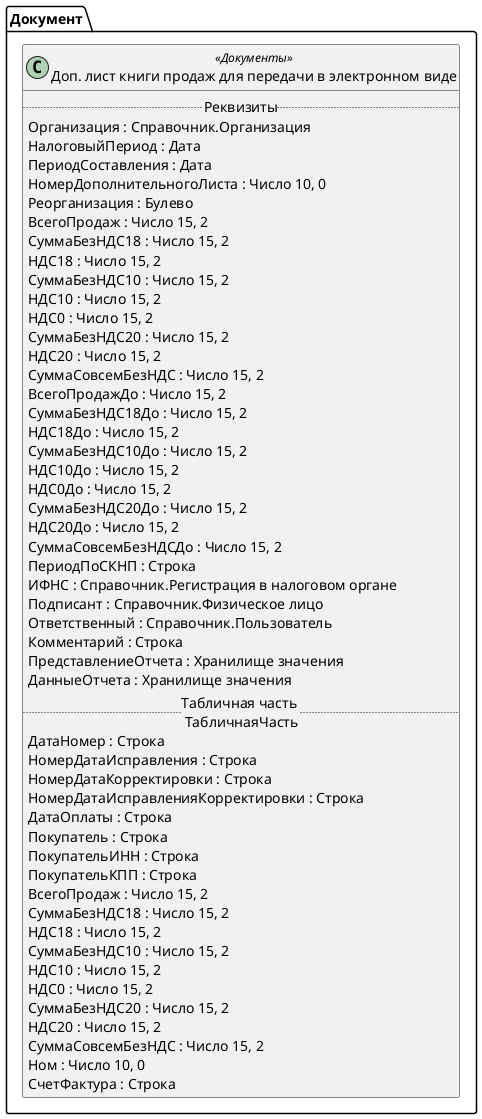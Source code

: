 ﻿@startuml ДопЛистКнигиПродажДляПередачиВЭлектронномВиде
'!include templates.wsd
'..\include templates.wsd
class Документ.ДопЛистКнигиПродажДляПередачиВЭлектронномВиде as "Доп. лист книги продаж для передачи в электронном виде" <<Документы>>
{
..Реквизиты..
Организация : Справочник.Организация
НалоговыйПериод : Дата
ПериодСоставления : Дата
НомерДополнительногоЛиста : Число 10, 0
Реорганизация : Булево
ВсегоПродаж : Число 15, 2
СуммаБезНДС18 : Число 15, 2
НДС18 : Число 15, 2
СуммаБезНДС10 : Число 15, 2
НДС10 : Число 15, 2
НДС0 : Число 15, 2
СуммаБезНДС20 : Число 15, 2
НДС20 : Число 15, 2
СуммаСовсемБезНДС : Число 15, 2
ВсегоПродажДо : Число 15, 2
СуммаБезНДС18До : Число 15, 2
НДС18До : Число 15, 2
СуммаБезНДС10До : Число 15, 2
НДС10До : Число 15, 2
НДС0До : Число 15, 2
СуммаБезНДС20До : Число 15, 2
НДС20До : Число 15, 2
СуммаСовсемБезНДСДо : Число 15, 2
ПериодПоСКНП : Строка
ИФНС : Справочник.Регистрация в налоговом органе
Подписант : Справочник.Физическое лицо
Ответственный : Справочник.Пользователь
Комментарий : Строка
ПредставлениеОтчета : Хранилище значения
ДанныеОтчета : Хранилище значения
..Табличная часть \n ТабличнаяЧасть..
ДатаНомер : Строка
НомерДатаИсправления : Строка
НомерДатаКорректировки : Строка
НомерДатаИсправленияКорректировки : Строка
ДатаОплаты : Строка
Покупатель : Строка
ПокупательИНН : Строка
ПокупательКПП : Строка
ВсегоПродаж : Число 15, 2
СуммаБезНДС18 : Число 15, 2
НДС18 : Число 15, 2
СуммаБезНДС10 : Число 15, 2
НДС10 : Число 15, 2
НДС0 : Число 15, 2
СуммаБезНДС20 : Число 15, 2
НДС20 : Число 15, 2
СуммаСовсемБезНДС : Число 15, 2
Ном : Число 10, 0
СчетФактура : Строка
}
@enduml
